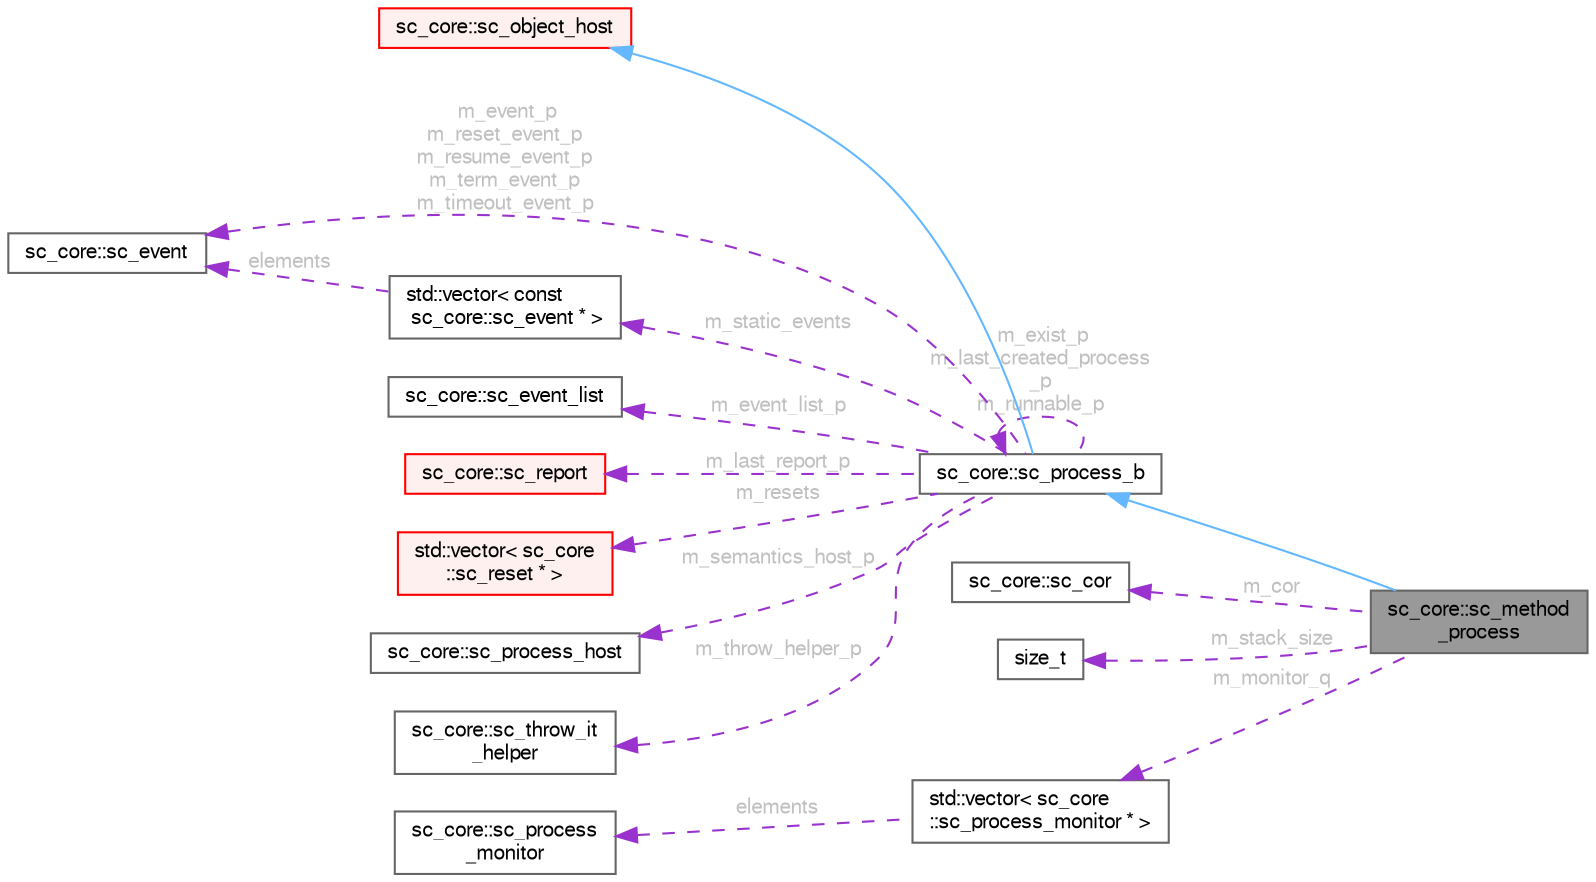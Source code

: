 digraph "sc_core::sc_method_process"
{
 // LATEX_PDF_SIZE
  bgcolor="transparent";
  edge [fontname=FreeSans,fontsize=10,labelfontname=FreeSans,labelfontsize=10];
  node [fontname=FreeSans,fontsize=10,shape=box,height=0.2,width=0.4];
  rankdir="LR";
  Node1 [id="Node000001",label="sc_core::sc_method\l_process",height=0.2,width=0.4,color="gray40", fillcolor="grey60", style="filled", fontcolor="black",tooltip=" "];
  Node2 -> Node1 [id="edge1_Node000001_Node000002",dir="back",color="steelblue1",style="solid",tooltip=" "];
  Node2 [id="Node000002",label="sc_core::sc_process_b",height=0.2,width=0.4,color="gray40", fillcolor="white", style="filled",URL="$a02157.html",tooltip=" "];
  Node3 -> Node2 [id="edge2_Node000002_Node000003",dir="back",color="steelblue1",style="solid",tooltip=" "];
  Node3 [id="Node000003",label="sc_core::sc_object_host",height=0.2,width=0.4,color="red", fillcolor="#FFF0F0", style="filled",URL="$a02129.html",tooltip=" "];
  Node5 -> Node2 [id="edge3_Node000002_Node000005",dir="back",color="darkorchid3",style="dashed",tooltip=" ",label=" m_event_p\nm_reset_event_p\nm_resume_event_p\nm_term_event_p\nm_timeout_event_p",fontcolor="grey" ];
  Node5 [id="Node000005",label="sc_core::sc_event",height=0.2,width=0.4,color="gray40", fillcolor="white", style="filled",URL="$a02053.html",tooltip=" "];
  Node6 -> Node2 [id="edge4_Node000002_Node000006",dir="back",color="darkorchid3",style="dashed",tooltip=" ",label=" m_event_list_p",fontcolor="grey" ];
  Node6 [id="Node000006",label="sc_core::sc_event_list",height=0.2,width=0.4,color="gray40", fillcolor="white", style="filled",URL="$a02041.html",tooltip=" "];
  Node2 -> Node2 [id="edge5_Node000002_Node000002",dir="back",color="darkorchid3",style="dashed",tooltip=" ",label=" m_exist_p\nm_last_created_process\l_p\nm_runnable_p",fontcolor="grey" ];
  Node7 -> Node2 [id="edge6_Node000002_Node000007",dir="back",color="darkorchid3",style="dashed",tooltip=" ",label=" m_last_report_p",fontcolor="grey" ];
  Node7 [id="Node000007",label="sc_core::sc_report",height=0.2,width=0.4,color="red", fillcolor="#FFF0F0", style="filled",URL="$a02353.html",tooltip=" "];
  Node11 -> Node2 [id="edge7_Node000002_Node000011",dir="back",color="darkorchid3",style="dashed",tooltip=" ",label=" m_resets",fontcolor="grey" ];
  Node11 [id="Node000011",label="std::vector\< sc_core\l::sc_reset * \>",height=0.2,width=0.4,color="red", fillcolor="#FFF0F0", style="filled",tooltip=" "];
  Node17 -> Node2 [id="edge8_Node000002_Node000017",dir="back",color="darkorchid3",style="dashed",tooltip=" ",label=" m_semantics_host_p",fontcolor="grey" ];
  Node17 [id="Node000017",label="sc_core::sc_process_host",height=0.2,width=0.4,color="gray40", fillcolor="white", style="filled",URL="$a02141.html",tooltip=" "];
  Node18 -> Node2 [id="edge9_Node000002_Node000018",dir="back",color="darkorchid3",style="dashed",tooltip=" ",label=" m_static_events",fontcolor="grey" ];
  Node18 [id="Node000018",label="std::vector\< const\l sc_core::sc_event * \>",height=0.2,width=0.4,color="gray40", fillcolor="white", style="filled",tooltip=" "];
  Node5 -> Node18 [id="edge10_Node000018_Node000005",dir="back",color="darkorchid3",style="dashed",tooltip=" ",label=" elements",fontcolor="grey" ];
  Node19 -> Node2 [id="edge11_Node000002_Node000019",dir="back",color="darkorchid3",style="dashed",tooltip=" ",label=" m_throw_helper_p",fontcolor="grey" ];
  Node19 [id="Node000019",label="sc_core::sc_throw_it\l_helper",height=0.2,width=0.4,color="gray40", fillcolor="white", style="filled",URL="$a02149.html",tooltip=" "];
  Node20 -> Node1 [id="edge12_Node000001_Node000020",dir="back",color="darkorchid3",style="dashed",tooltip=" ",label=" m_cor",fontcolor="grey" ];
  Node20 [id="Node000020",label="sc_core::sc_cor",height=0.2,width=0.4,color="gray40", fillcolor="white", style="filled",URL="$a02017.html",tooltip=" "];
  Node21 -> Node1 [id="edge13_Node000001_Node000021",dir="back",color="darkorchid3",style="dashed",tooltip=" ",label=" m_stack_size",fontcolor="grey" ];
  Node21 [id="Node000021",label="size_t",height=0.2,width=0.4,color="gray40", fillcolor="white", style="filled",tooltip=" "];
  Node22 -> Node1 [id="edge14_Node000001_Node000022",dir="back",color="darkorchid3",style="dashed",tooltip=" ",label=" m_monitor_q",fontcolor="grey" ];
  Node22 [id="Node000022",label="std::vector\< sc_core\l::sc_process_monitor * \>",height=0.2,width=0.4,color="gray40", fillcolor="white", style="filled",tooltip=" "];
  Node23 -> Node22 [id="edge15_Node000022_Node000023",dir="back",color="darkorchid3",style="dashed",tooltip=" ",label=" elements",fontcolor="grey" ];
  Node23 [id="Node000023",label="sc_core::sc_process\l_monitor",height=0.2,width=0.4,color="gray40", fillcolor="white", style="filled",URL="$a02145.html",tooltip=" "];
}
